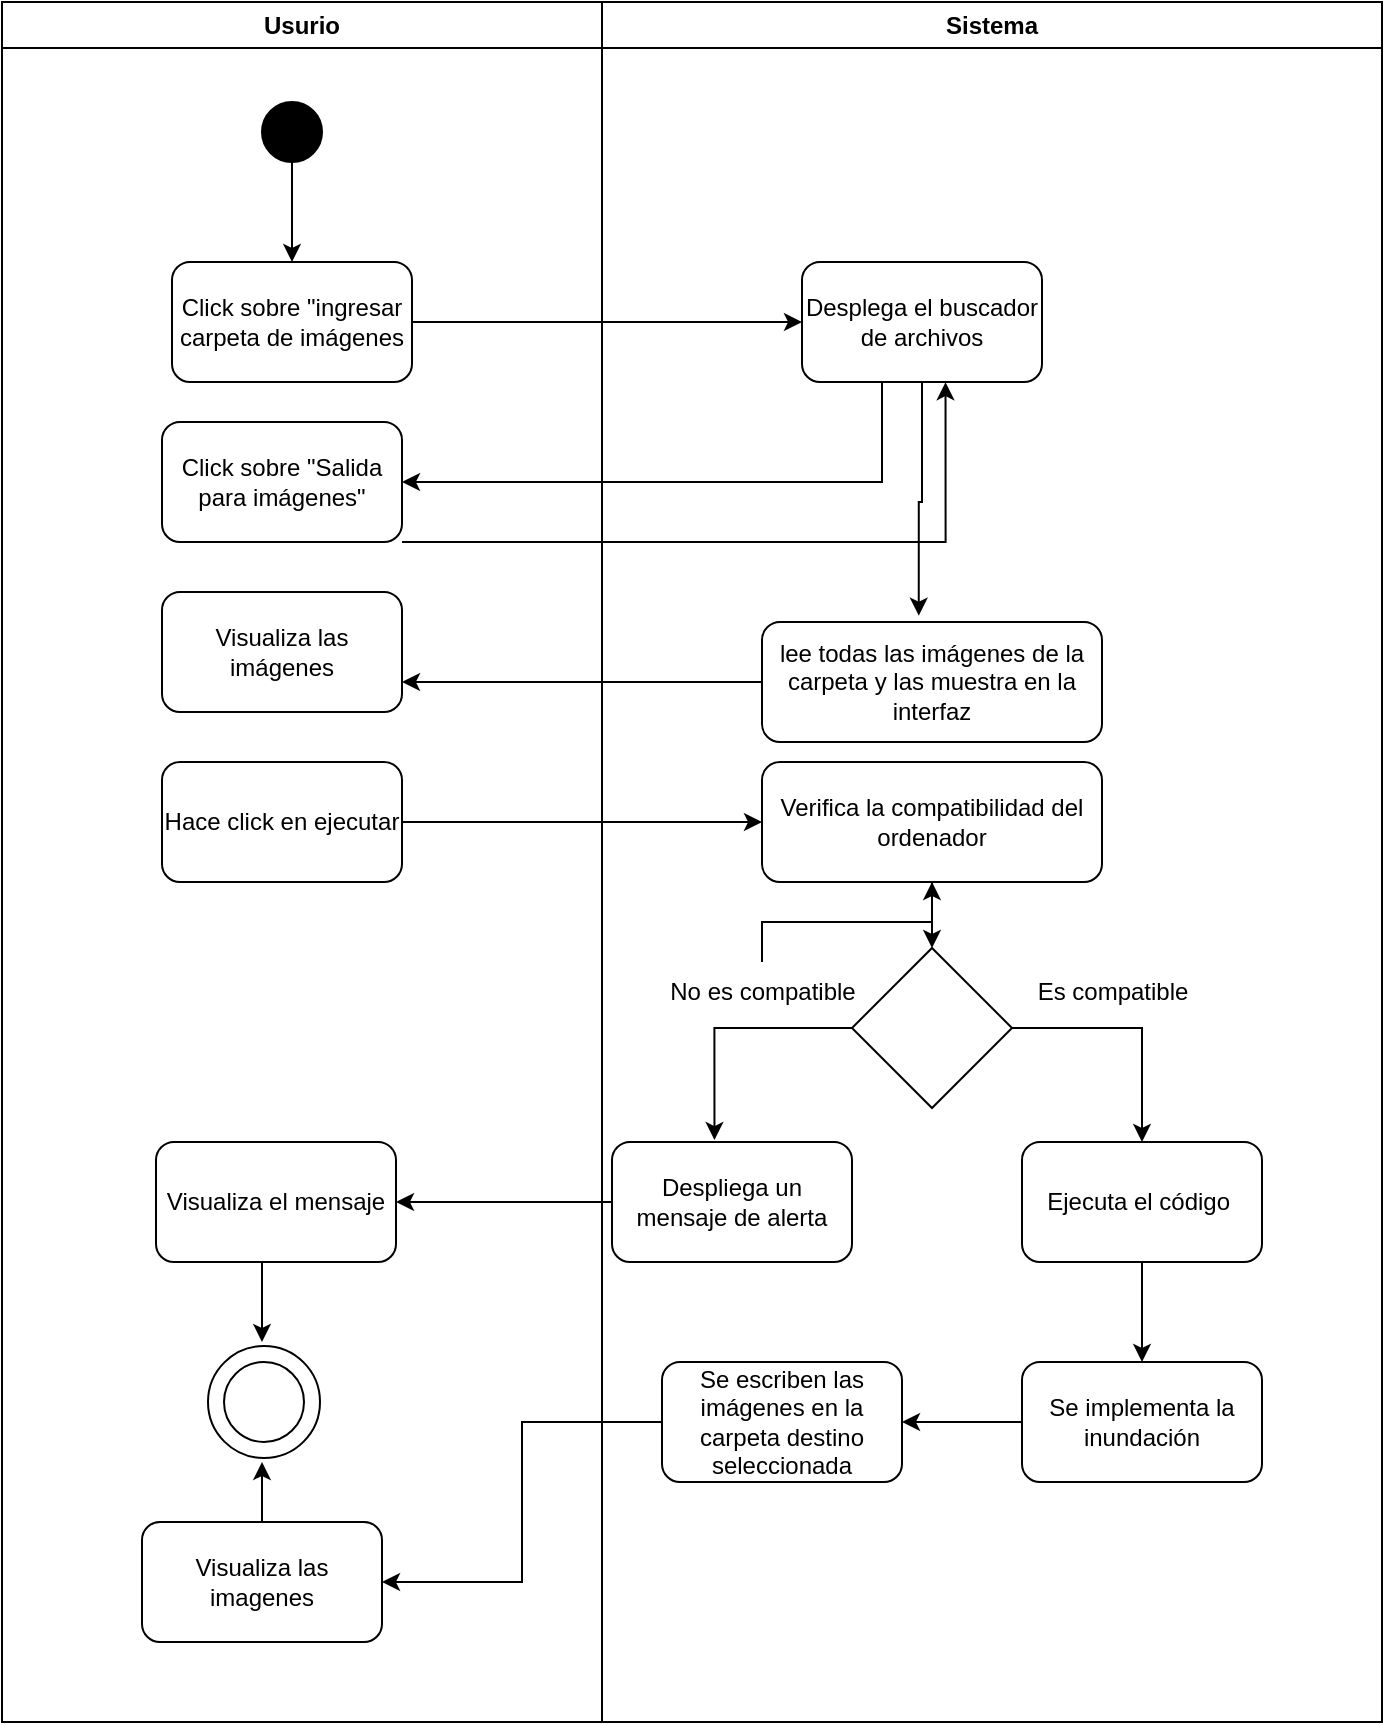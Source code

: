 <mxfile version="20.6.0" type="github">
  <diagram id="Sw5nVhULSkOiAKOQyLpx" name="Página-1">
    <mxGraphModel dx="1144" dy="621" grid="1" gridSize="10" guides="1" tooltips="1" connect="1" arrows="1" fold="1" page="1" pageScale="1" pageWidth="827" pageHeight="1169" math="0" shadow="0">
      <root>
        <mxCell id="0" />
        <mxCell id="1" parent="0" />
        <mxCell id="H-eEI7zt6bKrMiKKqwcv-9" value="Usurio" style="swimlane;whiteSpace=wrap;html=1;" vertex="1" parent="1">
          <mxGeometry x="120" y="510" width="300" height="860" as="geometry" />
        </mxCell>
        <mxCell id="H-eEI7zt6bKrMiKKqwcv-16" style="edgeStyle=orthogonalEdgeStyle;rounded=0;orthogonalLoop=1;jettySize=auto;html=1;" edge="1" parent="H-eEI7zt6bKrMiKKqwcv-9" source="H-eEI7zt6bKrMiKKqwcv-12" target="H-eEI7zt6bKrMiKKqwcv-13">
          <mxGeometry relative="1" as="geometry" />
        </mxCell>
        <mxCell id="H-eEI7zt6bKrMiKKqwcv-12" value="" style="ellipse;whiteSpace=wrap;html=1;aspect=fixed;fillColor=#000000;" vertex="1" parent="H-eEI7zt6bKrMiKKqwcv-9">
          <mxGeometry x="130" y="50" width="30" height="30" as="geometry" />
        </mxCell>
        <mxCell id="H-eEI7zt6bKrMiKKqwcv-13" value="Click sobre &quot;ingresar carpeta de imágenes" style="rounded=1;whiteSpace=wrap;html=1;" vertex="1" parent="H-eEI7zt6bKrMiKKqwcv-9">
          <mxGeometry x="85" y="130" width="120" height="60" as="geometry" />
        </mxCell>
        <mxCell id="H-eEI7zt6bKrMiKKqwcv-15" value="Click sobre &quot;Salida para imágenes&quot;" style="rounded=1;whiteSpace=wrap;html=1;" vertex="1" parent="H-eEI7zt6bKrMiKKqwcv-9">
          <mxGeometry x="80" y="210" width="120" height="60" as="geometry" />
        </mxCell>
        <mxCell id="H-eEI7zt6bKrMiKKqwcv-24" value="Visualiza las imágenes" style="rounded=1;whiteSpace=wrap;html=1;" vertex="1" parent="H-eEI7zt6bKrMiKKqwcv-9">
          <mxGeometry x="80" y="295" width="120" height="60" as="geometry" />
        </mxCell>
        <mxCell id="H-eEI7zt6bKrMiKKqwcv-26" value="Hace click en ejecutar" style="rounded=1;whiteSpace=wrap;html=1;" vertex="1" parent="H-eEI7zt6bKrMiKKqwcv-9">
          <mxGeometry x="80" y="380" width="120" height="60" as="geometry" />
        </mxCell>
        <mxCell id="H-eEI7zt6bKrMiKKqwcv-41" value="Visualiza el mensaje" style="rounded=1;whiteSpace=wrap;html=1;" vertex="1" parent="H-eEI7zt6bKrMiKKqwcv-9">
          <mxGeometry x="77" y="570" width="120" height="60" as="geometry" />
        </mxCell>
        <mxCell id="H-eEI7zt6bKrMiKKqwcv-42" value="" style="ellipse;whiteSpace=wrap;html=1;aspect=fixed;" vertex="1" parent="H-eEI7zt6bKrMiKKqwcv-9">
          <mxGeometry x="103" y="672" width="56" height="56" as="geometry" />
        </mxCell>
        <mxCell id="H-eEI7zt6bKrMiKKqwcv-59" value="Visualiza las imagenes" style="rounded=1;whiteSpace=wrap;html=1;" vertex="1" parent="H-eEI7zt6bKrMiKKqwcv-9">
          <mxGeometry x="70" y="760" width="120" height="60" as="geometry" />
        </mxCell>
        <mxCell id="H-eEI7zt6bKrMiKKqwcv-10" value="Sistema" style="swimlane;whiteSpace=wrap;html=1;" vertex="1" parent="1">
          <mxGeometry x="420" y="510" width="390" height="860" as="geometry" />
        </mxCell>
        <mxCell id="H-eEI7zt6bKrMiKKqwcv-14" value="Desplega el buscador de archivos" style="rounded=1;whiteSpace=wrap;html=1;" vertex="1" parent="H-eEI7zt6bKrMiKKqwcv-10">
          <mxGeometry x="100" y="130" width="120" height="60" as="geometry" />
        </mxCell>
        <mxCell id="H-eEI7zt6bKrMiKKqwcv-21" value="lee todas las imágenes de la carpeta y las muestra en la interfaz" style="rounded=1;whiteSpace=wrap;html=1;" vertex="1" parent="H-eEI7zt6bKrMiKKqwcv-10">
          <mxGeometry x="80" y="310" width="170" height="60" as="geometry" />
        </mxCell>
        <mxCell id="H-eEI7zt6bKrMiKKqwcv-20" style="edgeStyle=orthogonalEdgeStyle;rounded=0;orthogonalLoop=1;jettySize=auto;html=1;entryX=0.461;entryY=-0.053;entryDx=0;entryDy=0;entryPerimeter=0;" edge="1" parent="H-eEI7zt6bKrMiKKqwcv-10" source="H-eEI7zt6bKrMiKKqwcv-14" target="H-eEI7zt6bKrMiKKqwcv-21">
          <mxGeometry relative="1" as="geometry">
            <mxPoint x="160" y="330" as="targetPoint" />
          </mxGeometry>
        </mxCell>
        <mxCell id="H-eEI7zt6bKrMiKKqwcv-31" style="edgeStyle=orthogonalEdgeStyle;rounded=0;orthogonalLoop=1;jettySize=auto;html=1;entryX=0.5;entryY=0;entryDx=0;entryDy=0;" edge="1" parent="H-eEI7zt6bKrMiKKqwcv-10" source="H-eEI7zt6bKrMiKKqwcv-29" target="H-eEI7zt6bKrMiKKqwcv-30">
          <mxGeometry relative="1" as="geometry" />
        </mxCell>
        <mxCell id="H-eEI7zt6bKrMiKKqwcv-29" value="Verifica la compatibilidad del ordenador" style="rounded=1;whiteSpace=wrap;html=1;" vertex="1" parent="H-eEI7zt6bKrMiKKqwcv-10">
          <mxGeometry x="80" y="380" width="170" height="60" as="geometry" />
        </mxCell>
        <mxCell id="H-eEI7zt6bKrMiKKqwcv-35" style="edgeStyle=orthogonalEdgeStyle;rounded=0;orthogonalLoop=1;jettySize=auto;html=1;entryX=0.427;entryY=-0.016;entryDx=0;entryDy=0;entryPerimeter=0;exitX=0;exitY=0.5;exitDx=0;exitDy=0;" edge="1" parent="H-eEI7zt6bKrMiKKqwcv-10" source="H-eEI7zt6bKrMiKKqwcv-30" target="H-eEI7zt6bKrMiKKqwcv-33">
          <mxGeometry relative="1" as="geometry" />
        </mxCell>
        <mxCell id="H-eEI7zt6bKrMiKKqwcv-37" style="edgeStyle=orthogonalEdgeStyle;rounded=0;orthogonalLoop=1;jettySize=auto;html=1;entryX=0.5;entryY=0;entryDx=0;entryDy=0;exitX=1;exitY=0.5;exitDx=0;exitDy=0;" edge="1" parent="H-eEI7zt6bKrMiKKqwcv-10" source="H-eEI7zt6bKrMiKKqwcv-30" target="H-eEI7zt6bKrMiKKqwcv-34">
          <mxGeometry relative="1" as="geometry" />
        </mxCell>
        <mxCell id="H-eEI7zt6bKrMiKKqwcv-30" value="" style="rhombus;whiteSpace=wrap;html=1;" vertex="1" parent="H-eEI7zt6bKrMiKKqwcv-10">
          <mxGeometry x="125" y="473" width="80" height="80" as="geometry" />
        </mxCell>
        <mxCell id="H-eEI7zt6bKrMiKKqwcv-33" value="Despliega un mensaje de alerta" style="rounded=1;whiteSpace=wrap;html=1;" vertex="1" parent="H-eEI7zt6bKrMiKKqwcv-10">
          <mxGeometry x="5" y="570" width="120" height="60" as="geometry" />
        </mxCell>
        <mxCell id="H-eEI7zt6bKrMiKKqwcv-57" style="edgeStyle=orthogonalEdgeStyle;rounded=0;orthogonalLoop=1;jettySize=auto;html=1;" edge="1" parent="H-eEI7zt6bKrMiKKqwcv-10" source="H-eEI7zt6bKrMiKKqwcv-34" target="H-eEI7zt6bKrMiKKqwcv-56">
          <mxGeometry relative="1" as="geometry" />
        </mxCell>
        <mxCell id="H-eEI7zt6bKrMiKKqwcv-34" value="Ejecuta el código&amp;nbsp;" style="rounded=1;whiteSpace=wrap;html=1;" vertex="1" parent="H-eEI7zt6bKrMiKKqwcv-10">
          <mxGeometry x="210" y="570" width="120" height="60" as="geometry" />
        </mxCell>
        <mxCell id="H-eEI7zt6bKrMiKKqwcv-38" value="Es compatible" style="text;html=1;resizable=0;autosize=1;align=center;verticalAlign=middle;points=[];fillColor=none;strokeColor=none;rounded=0;" vertex="1" parent="H-eEI7zt6bKrMiKKqwcv-10">
          <mxGeometry x="205" y="480" width="100" height="30" as="geometry" />
        </mxCell>
        <mxCell id="H-eEI7zt6bKrMiKKqwcv-40" value="" style="edgeStyle=orthogonalEdgeStyle;rounded=0;orthogonalLoop=1;jettySize=auto;html=1;" edge="1" parent="H-eEI7zt6bKrMiKKqwcv-10" source="H-eEI7zt6bKrMiKKqwcv-39" target="H-eEI7zt6bKrMiKKqwcv-29">
          <mxGeometry relative="1" as="geometry" />
        </mxCell>
        <mxCell id="H-eEI7zt6bKrMiKKqwcv-39" value="No es compatible" style="text;html=1;resizable=0;autosize=1;align=center;verticalAlign=middle;points=[];fillColor=none;strokeColor=none;rounded=0;" vertex="1" parent="H-eEI7zt6bKrMiKKqwcv-10">
          <mxGeometry x="20" y="480" width="120" height="30" as="geometry" />
        </mxCell>
        <mxCell id="H-eEI7zt6bKrMiKKqwcv-62" style="edgeStyle=orthogonalEdgeStyle;rounded=0;orthogonalLoop=1;jettySize=auto;html=1;entryX=1;entryY=0.5;entryDx=0;entryDy=0;" edge="1" parent="H-eEI7zt6bKrMiKKqwcv-10" source="H-eEI7zt6bKrMiKKqwcv-56" target="H-eEI7zt6bKrMiKKqwcv-58">
          <mxGeometry relative="1" as="geometry" />
        </mxCell>
        <mxCell id="H-eEI7zt6bKrMiKKqwcv-56" value="Se implementa la inundación" style="rounded=1;whiteSpace=wrap;html=1;" vertex="1" parent="H-eEI7zt6bKrMiKKqwcv-10">
          <mxGeometry x="210" y="680" width="120" height="60" as="geometry" />
        </mxCell>
        <mxCell id="H-eEI7zt6bKrMiKKqwcv-58" value="Se escriben las imágenes en la carpeta destino seleccionada" style="rounded=1;whiteSpace=wrap;html=1;" vertex="1" parent="H-eEI7zt6bKrMiKKqwcv-10">
          <mxGeometry x="30" y="680" width="120" height="60" as="geometry" />
        </mxCell>
        <mxCell id="H-eEI7zt6bKrMiKKqwcv-17" style="edgeStyle=orthogonalEdgeStyle;rounded=0;orthogonalLoop=1;jettySize=auto;html=1;entryX=0;entryY=0.5;entryDx=0;entryDy=0;" edge="1" parent="1" source="H-eEI7zt6bKrMiKKqwcv-13" target="H-eEI7zt6bKrMiKKqwcv-14">
          <mxGeometry relative="1" as="geometry" />
        </mxCell>
        <mxCell id="H-eEI7zt6bKrMiKKqwcv-18" style="edgeStyle=orthogonalEdgeStyle;rounded=0;orthogonalLoop=1;jettySize=auto;html=1;entryX=1;entryY=0.5;entryDx=0;entryDy=0;" edge="1" parent="1" source="H-eEI7zt6bKrMiKKqwcv-14" target="H-eEI7zt6bKrMiKKqwcv-15">
          <mxGeometry relative="1" as="geometry">
            <Array as="points">
              <mxPoint x="560" y="750" />
            </Array>
          </mxGeometry>
        </mxCell>
        <mxCell id="H-eEI7zt6bKrMiKKqwcv-19" style="edgeStyle=orthogonalEdgeStyle;rounded=0;orthogonalLoop=1;jettySize=auto;html=1;entryX=0.598;entryY=1.002;entryDx=0;entryDy=0;entryPerimeter=0;" edge="1" parent="1" source="H-eEI7zt6bKrMiKKqwcv-15" target="H-eEI7zt6bKrMiKKqwcv-14">
          <mxGeometry relative="1" as="geometry">
            <Array as="points">
              <mxPoint x="592" y="780" />
            </Array>
          </mxGeometry>
        </mxCell>
        <mxCell id="H-eEI7zt6bKrMiKKqwcv-22" style="edgeStyle=orthogonalEdgeStyle;rounded=0;orthogonalLoop=1;jettySize=auto;html=1;entryX=1;entryY=0.75;entryDx=0;entryDy=0;" edge="1" parent="1" source="H-eEI7zt6bKrMiKKqwcv-21" target="H-eEI7zt6bKrMiKKqwcv-24">
          <mxGeometry relative="1" as="geometry">
            <mxPoint x="340" y="850" as="targetPoint" />
          </mxGeometry>
        </mxCell>
        <mxCell id="H-eEI7zt6bKrMiKKqwcv-27" style="edgeStyle=orthogonalEdgeStyle;rounded=0;orthogonalLoop=1;jettySize=auto;html=1;" edge="1" parent="1" source="H-eEI7zt6bKrMiKKqwcv-26">
          <mxGeometry relative="1" as="geometry">
            <mxPoint x="500" y="920" as="targetPoint" />
          </mxGeometry>
        </mxCell>
        <mxCell id="H-eEI7zt6bKrMiKKqwcv-52" value="" style="ellipse;whiteSpace=wrap;html=1;aspect=fixed;" vertex="1" parent="1">
          <mxGeometry x="231" y="1190" width="40" height="40" as="geometry" />
        </mxCell>
        <mxCell id="H-eEI7zt6bKrMiKKqwcv-53" style="edgeStyle=orthogonalEdgeStyle;rounded=0;orthogonalLoop=1;jettySize=auto;html=1;" edge="1" parent="1" source="H-eEI7zt6bKrMiKKqwcv-41">
          <mxGeometry relative="1" as="geometry">
            <mxPoint x="250" y="1180" as="targetPoint" />
            <Array as="points">
              <mxPoint x="250" y="1150" />
              <mxPoint x="250" y="1150" />
            </Array>
          </mxGeometry>
        </mxCell>
        <mxCell id="H-eEI7zt6bKrMiKKqwcv-54" style="edgeStyle=orthogonalEdgeStyle;rounded=0;orthogonalLoop=1;jettySize=auto;html=1;entryX=1;entryY=0.5;entryDx=0;entryDy=0;" edge="1" parent="1" source="H-eEI7zt6bKrMiKKqwcv-33" target="H-eEI7zt6bKrMiKKqwcv-41">
          <mxGeometry relative="1" as="geometry" />
        </mxCell>
        <mxCell id="H-eEI7zt6bKrMiKKqwcv-60" style="edgeStyle=orthogonalEdgeStyle;rounded=0;orthogonalLoop=1;jettySize=auto;html=1;" edge="1" parent="1" source="H-eEI7zt6bKrMiKKqwcv-59">
          <mxGeometry relative="1" as="geometry">
            <mxPoint x="250" y="1240" as="targetPoint" />
          </mxGeometry>
        </mxCell>
        <mxCell id="H-eEI7zt6bKrMiKKqwcv-63" style="edgeStyle=orthogonalEdgeStyle;rounded=0;orthogonalLoop=1;jettySize=auto;html=1;entryX=1;entryY=0.5;entryDx=0;entryDy=0;" edge="1" parent="1" source="H-eEI7zt6bKrMiKKqwcv-58" target="H-eEI7zt6bKrMiKKqwcv-59">
          <mxGeometry relative="1" as="geometry" />
        </mxCell>
      </root>
    </mxGraphModel>
  </diagram>
</mxfile>
